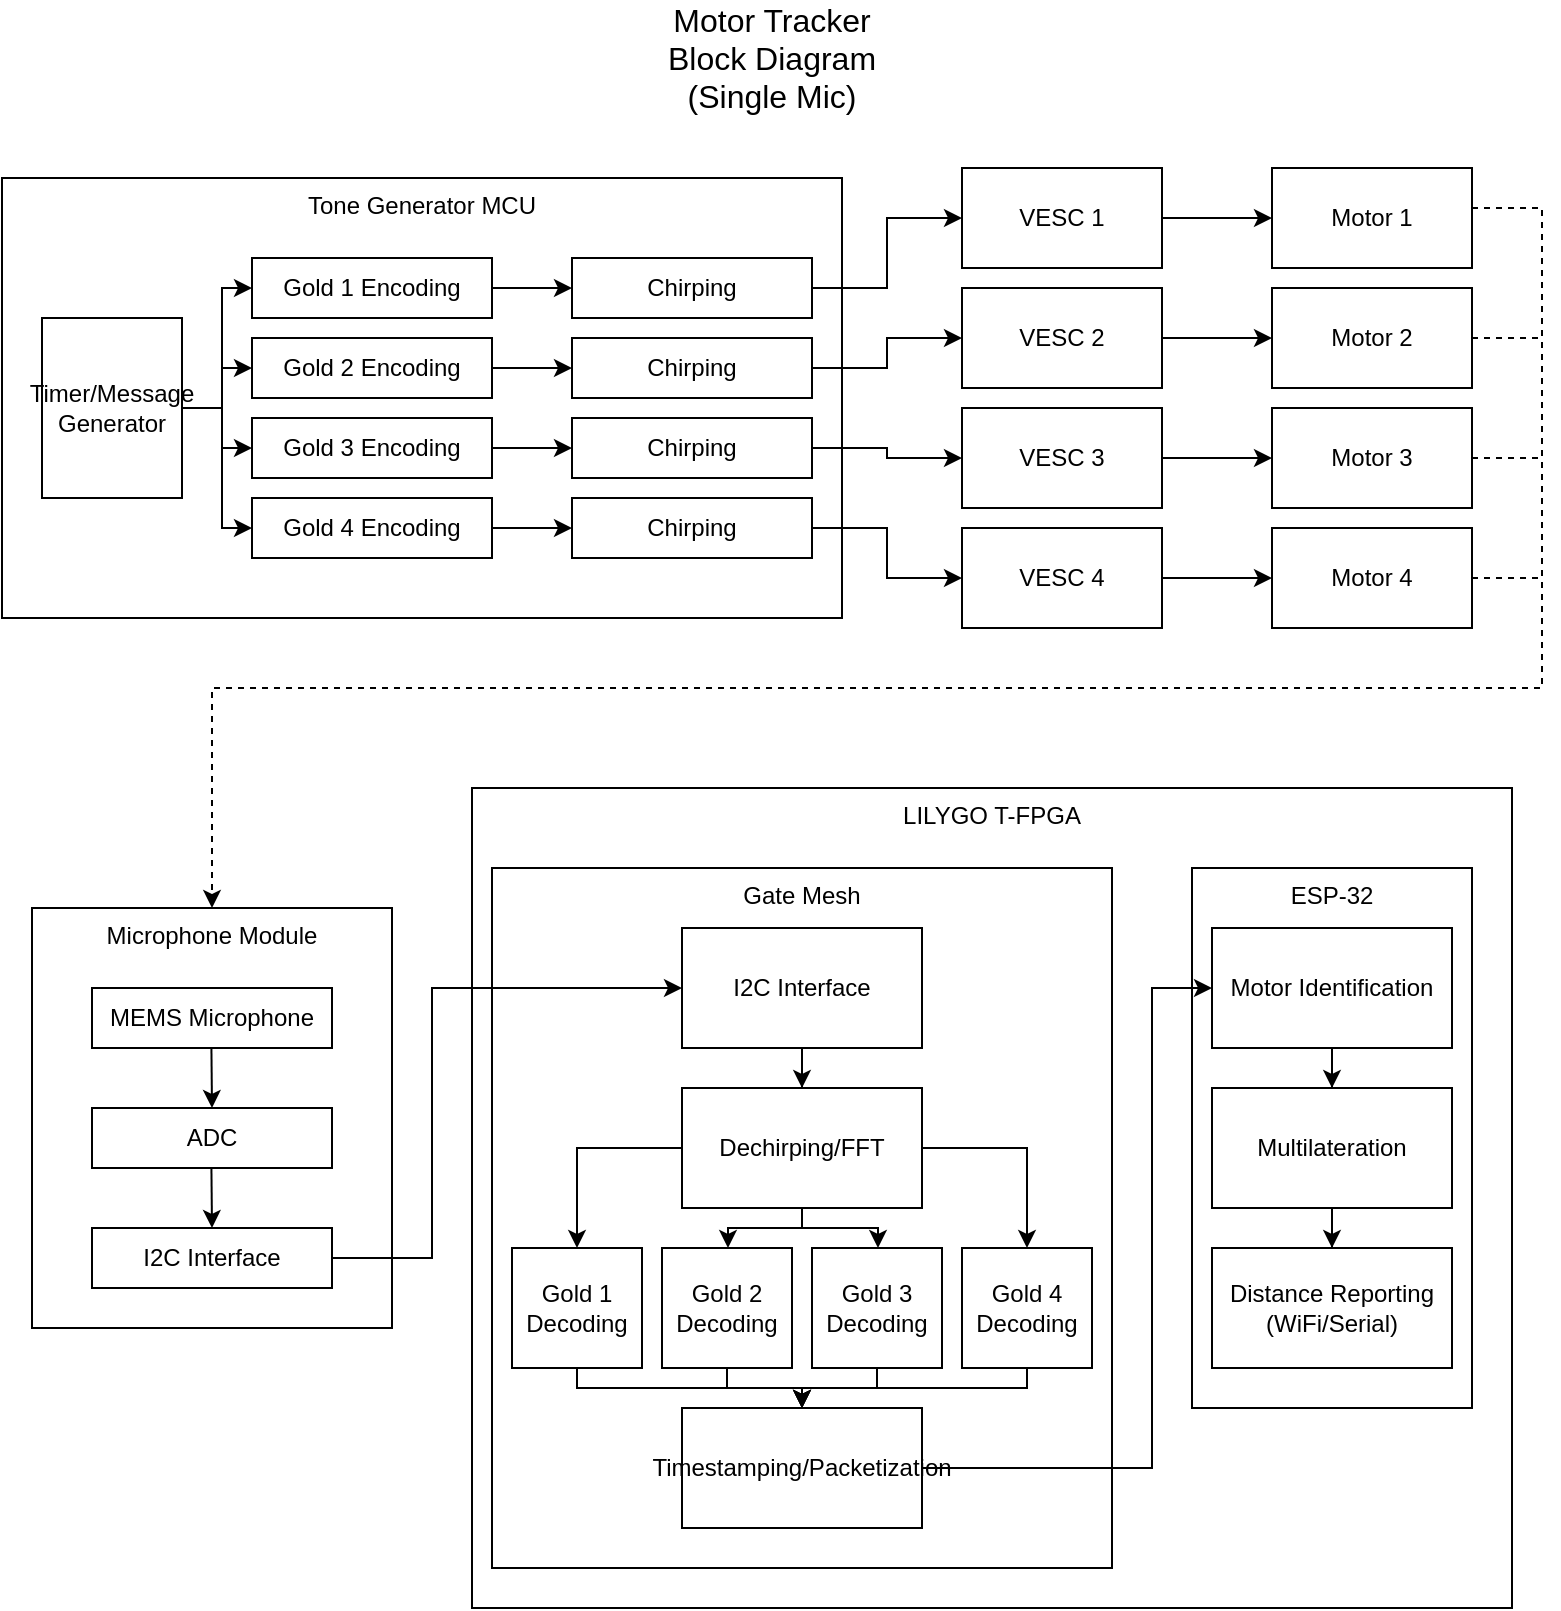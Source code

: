 <mxfile version="28.1.2">
  <diagram name="Page-1" id="JiWPZ9h_1q2T4OyDSVtu">
    <mxGraphModel dx="1351" dy="1938" grid="1" gridSize="10" guides="1" tooltips="1" connect="1" arrows="1" fold="1" page="1" pageScale="1" pageWidth="850" pageHeight="1100" math="0" shadow="0">
      <root>
        <mxCell id="0" />
        <mxCell id="1" parent="0" />
        <mxCell id="axjzoKotY6OT-XX8PcPx-15" value="LILYGO T-FPGA" style="rounded=0;whiteSpace=wrap;html=1;verticalAlign=top;" parent="1" vertex="1">
          <mxGeometry x="275" y="390" width="520" height="410" as="geometry" />
        </mxCell>
        <mxCell id="axjzoKotY6OT-XX8PcPx-2" value="Motor Tracker Block Diagram (Single Mic)" style="text;html=1;align=center;verticalAlign=middle;whiteSpace=wrap;rounded=0;fontSize=16;" parent="1" vertex="1">
          <mxGeometry x="365" y="10" width="120" height="30" as="geometry" />
        </mxCell>
        <mxCell id="axjzoKotY6OT-XX8PcPx-4" value="Microphone Module" style="rounded=0;whiteSpace=wrap;html=1;verticalAlign=top;" parent="1" vertex="1">
          <mxGeometry x="55" y="450" width="180" height="210" as="geometry" />
        </mxCell>
        <mxCell id="axjzoKotY6OT-XX8PcPx-5" value="MEMS Microphone" style="rounded=0;whiteSpace=wrap;html=1;" parent="1" vertex="1">
          <mxGeometry x="85" y="490" width="120" height="30" as="geometry" />
        </mxCell>
        <mxCell id="axjzoKotY6OT-XX8PcPx-6" value="ADC" style="rounded=0;whiteSpace=wrap;html=1;" parent="1" vertex="1">
          <mxGeometry x="85" y="550" width="120" height="30" as="geometry" />
        </mxCell>
        <mxCell id="axjzoKotY6OT-XX8PcPx-7" value="" style="endArrow=classic;html=1;rounded=0;entryX=0.5;entryY=0;entryDx=0;entryDy=0;" parent="1" target="axjzoKotY6OT-XX8PcPx-6" edge="1">
          <mxGeometry width="50" height="50" relative="1" as="geometry">
            <mxPoint x="144.71" y="520" as="sourcePoint" />
            <mxPoint x="144.71" y="570" as="targetPoint" />
          </mxGeometry>
        </mxCell>
        <mxCell id="axjzoKotY6OT-XX8PcPx-21" value="Gate Mesh" style="rounded=0;whiteSpace=wrap;html=1;verticalAlign=top;" parent="1" vertex="1">
          <mxGeometry x="285" y="430" width="310" height="350" as="geometry" />
        </mxCell>
        <mxCell id="axjzoKotY6OT-XX8PcPx-23" style="edgeStyle=orthogonalEdgeStyle;rounded=0;orthogonalLoop=1;jettySize=auto;html=1;entryX=0;entryY=0.5;entryDx=0;entryDy=0;" parent="1" source="axjzoKotY6OT-XX8PcPx-9" target="axjzoKotY6OT-XX8PcPx-13" edge="1">
          <mxGeometry relative="1" as="geometry">
            <Array as="points">
              <mxPoint x="255" y="625" />
              <mxPoint x="255" y="490" />
            </Array>
          </mxGeometry>
        </mxCell>
        <mxCell id="axjzoKotY6OT-XX8PcPx-9" value="&lt;div&gt;I2C Interface&lt;/div&gt;" style="rounded=0;whiteSpace=wrap;html=1;" parent="1" vertex="1">
          <mxGeometry x="85" y="610" width="120" height="30" as="geometry" />
        </mxCell>
        <mxCell id="axjzoKotY6OT-XX8PcPx-10" value="" style="endArrow=classic;html=1;rounded=0;entryX=0.5;entryY=0;entryDx=0;entryDy=0;" parent="1" target="axjzoKotY6OT-XX8PcPx-9" edge="1">
          <mxGeometry width="50" height="50" relative="1" as="geometry">
            <mxPoint x="144.71" y="580" as="sourcePoint" />
            <mxPoint x="144.71" y="630" as="targetPoint" />
          </mxGeometry>
        </mxCell>
        <mxCell id="axjzoKotY6OT-XX8PcPx-19" style="edgeStyle=orthogonalEdgeStyle;rounded=0;orthogonalLoop=1;jettySize=auto;html=1;" parent="1" source="axjzoKotY6OT-XX8PcPx-13" target="axjzoKotY6OT-XX8PcPx-17" edge="1">
          <mxGeometry relative="1" as="geometry" />
        </mxCell>
        <mxCell id="axjzoKotY6OT-XX8PcPx-13" value="&lt;div&gt;I2C Interface&lt;/div&gt;" style="rounded=0;whiteSpace=wrap;html=1;" parent="1" vertex="1">
          <mxGeometry x="380" y="460" width="120" height="60" as="geometry" />
        </mxCell>
        <mxCell id="KkfcDGEK2xUWVViiMSnf-19" style="edgeStyle=orthogonalEdgeStyle;rounded=0;orthogonalLoop=1;jettySize=auto;html=1;entryX=0.5;entryY=0;entryDx=0;entryDy=0;" edge="1" parent="1" source="axjzoKotY6OT-XX8PcPx-17" target="axjzoKotY6OT-XX8PcPx-20">
          <mxGeometry relative="1" as="geometry" />
        </mxCell>
        <mxCell id="KkfcDGEK2xUWVViiMSnf-24" style="edgeStyle=orthogonalEdgeStyle;rounded=0;orthogonalLoop=1;jettySize=auto;html=1;" edge="1" parent="1" source="axjzoKotY6OT-XX8PcPx-17" target="KkfcDGEK2xUWVViiMSnf-15">
          <mxGeometry relative="1" as="geometry">
            <Array as="points">
              <mxPoint x="440" y="610" />
              <mxPoint x="403" y="610" />
            </Array>
          </mxGeometry>
        </mxCell>
        <mxCell id="KkfcDGEK2xUWVViiMSnf-25" style="edgeStyle=orthogonalEdgeStyle;rounded=0;orthogonalLoop=1;jettySize=auto;html=1;" edge="1" parent="1" source="axjzoKotY6OT-XX8PcPx-17" target="KkfcDGEK2xUWVViiMSnf-16">
          <mxGeometry relative="1" as="geometry">
            <Array as="points">
              <mxPoint x="440" y="610" />
              <mxPoint x="478" y="610" />
            </Array>
          </mxGeometry>
        </mxCell>
        <mxCell id="KkfcDGEK2xUWVViiMSnf-26" style="edgeStyle=orthogonalEdgeStyle;rounded=0;orthogonalLoop=1;jettySize=auto;html=1;" edge="1" parent="1" source="axjzoKotY6OT-XX8PcPx-17" target="KkfcDGEK2xUWVViiMSnf-17">
          <mxGeometry relative="1" as="geometry" />
        </mxCell>
        <mxCell id="axjzoKotY6OT-XX8PcPx-17" value="Dechirping/FFT" style="whiteSpace=wrap;html=1;rounded=0;" parent="1" vertex="1">
          <mxGeometry x="380" y="540" width="120" height="60" as="geometry" />
        </mxCell>
        <mxCell id="KkfcDGEK2xUWVViiMSnf-27" style="edgeStyle=orthogonalEdgeStyle;rounded=0;orthogonalLoop=1;jettySize=auto;html=1;" edge="1" parent="1" source="axjzoKotY6OT-XX8PcPx-20" target="KkfcDGEK2xUWVViiMSnf-2">
          <mxGeometry relative="1" as="geometry">
            <Array as="points">
              <mxPoint x="327" y="690" />
              <mxPoint x="440" y="690" />
            </Array>
          </mxGeometry>
        </mxCell>
        <mxCell id="axjzoKotY6OT-XX8PcPx-20" value="Gold 1 Decoding" style="rounded=0;whiteSpace=wrap;html=1;" parent="1" vertex="1">
          <mxGeometry x="295" y="620" width="65" height="60" as="geometry" />
        </mxCell>
        <mxCell id="axjzoKotY6OT-XX8PcPx-24" value="&lt;div&gt;ESP-32&lt;/div&gt;" style="rounded=0;whiteSpace=wrap;html=1;verticalAlign=top;" parent="1" vertex="1">
          <mxGeometry x="635" y="430" width="140" height="270" as="geometry" />
        </mxCell>
        <mxCell id="KkfcDGEK2xUWVViiMSnf-7" style="edgeStyle=orthogonalEdgeStyle;rounded=0;orthogonalLoop=1;jettySize=auto;html=1;" edge="1" parent="1" source="axjzoKotY6OT-XX8PcPx-25" target="KkfcDGEK2xUWVViiMSnf-5">
          <mxGeometry relative="1" as="geometry" />
        </mxCell>
        <mxCell id="axjzoKotY6OT-XX8PcPx-25" value="Motor Identification" style="rounded=0;whiteSpace=wrap;html=1;" parent="1" vertex="1">
          <mxGeometry x="645" y="460" width="120" height="60" as="geometry" />
        </mxCell>
        <mxCell id="KkfcDGEK2xUWVViiMSnf-31" style="edgeStyle=orthogonalEdgeStyle;rounded=0;orthogonalLoop=1;jettySize=auto;html=1;" edge="1" parent="1" source="KkfcDGEK2xUWVViiMSnf-2" target="axjzoKotY6OT-XX8PcPx-25">
          <mxGeometry relative="1" as="geometry">
            <Array as="points">
              <mxPoint x="615" y="730" />
              <mxPoint x="615" y="490" />
            </Array>
          </mxGeometry>
        </mxCell>
        <mxCell id="KkfcDGEK2xUWVViiMSnf-2" value="&lt;div&gt;Timestamping/Packetization&lt;/div&gt;" style="rounded=0;whiteSpace=wrap;html=1;" vertex="1" parent="1">
          <mxGeometry x="380" y="700" width="120" height="60" as="geometry" />
        </mxCell>
        <mxCell id="KkfcDGEK2xUWVViiMSnf-8" style="edgeStyle=orthogonalEdgeStyle;rounded=0;orthogonalLoop=1;jettySize=auto;html=1;" edge="1" parent="1" source="KkfcDGEK2xUWVViiMSnf-5" target="KkfcDGEK2xUWVViiMSnf-6">
          <mxGeometry relative="1" as="geometry" />
        </mxCell>
        <mxCell id="KkfcDGEK2xUWVViiMSnf-5" value="&lt;div&gt;Multilateration&lt;/div&gt;" style="rounded=0;whiteSpace=wrap;html=1;" vertex="1" parent="1">
          <mxGeometry x="645" y="540" width="120" height="60" as="geometry" />
        </mxCell>
        <mxCell id="KkfcDGEK2xUWVViiMSnf-6" value="&lt;div&gt;Distance Reporting (WiFi/Serial)&lt;/div&gt;" style="rounded=0;whiteSpace=wrap;html=1;" vertex="1" parent="1">
          <mxGeometry x="645" y="620" width="120" height="60" as="geometry" />
        </mxCell>
        <mxCell id="KkfcDGEK2xUWVViiMSnf-28" style="edgeStyle=orthogonalEdgeStyle;rounded=0;orthogonalLoop=1;jettySize=auto;html=1;" edge="1" parent="1" source="KkfcDGEK2xUWVViiMSnf-15" target="KkfcDGEK2xUWVViiMSnf-2">
          <mxGeometry relative="1" as="geometry">
            <Array as="points">
              <mxPoint x="403" y="690" />
              <mxPoint x="440" y="690" />
            </Array>
          </mxGeometry>
        </mxCell>
        <mxCell id="KkfcDGEK2xUWVViiMSnf-15" value="Gold 2 Decoding" style="rounded=0;whiteSpace=wrap;html=1;" vertex="1" parent="1">
          <mxGeometry x="370" y="620" width="65" height="60" as="geometry" />
        </mxCell>
        <mxCell id="KkfcDGEK2xUWVViiMSnf-29" style="edgeStyle=orthogonalEdgeStyle;rounded=0;orthogonalLoop=1;jettySize=auto;html=1;" edge="1" parent="1" source="KkfcDGEK2xUWVViiMSnf-16" target="KkfcDGEK2xUWVViiMSnf-2">
          <mxGeometry relative="1" as="geometry">
            <Array as="points">
              <mxPoint x="477" y="690" />
              <mxPoint x="440" y="690" />
            </Array>
          </mxGeometry>
        </mxCell>
        <mxCell id="KkfcDGEK2xUWVViiMSnf-16" value="Gold 3 Decoding" style="rounded=0;whiteSpace=wrap;html=1;" vertex="1" parent="1">
          <mxGeometry x="445" y="620" width="65" height="60" as="geometry" />
        </mxCell>
        <mxCell id="KkfcDGEK2xUWVViiMSnf-30" style="edgeStyle=orthogonalEdgeStyle;rounded=0;orthogonalLoop=1;jettySize=auto;html=1;" edge="1" parent="1" source="KkfcDGEK2xUWVViiMSnf-17" target="KkfcDGEK2xUWVViiMSnf-2">
          <mxGeometry relative="1" as="geometry">
            <Array as="points">
              <mxPoint x="553" y="690" />
              <mxPoint x="440" y="690" />
            </Array>
          </mxGeometry>
        </mxCell>
        <mxCell id="KkfcDGEK2xUWVViiMSnf-17" value="Gold 4 Decoding" style="rounded=0;whiteSpace=wrap;html=1;" vertex="1" parent="1">
          <mxGeometry x="520" y="620" width="65" height="60" as="geometry" />
        </mxCell>
        <mxCell id="KkfcDGEK2xUWVViiMSnf-32" value="Tone Generator MCU" style="rounded=0;whiteSpace=wrap;html=1;verticalAlign=top;" vertex="1" parent="1">
          <mxGeometry x="40" y="85" width="420" height="220" as="geometry" />
        </mxCell>
        <mxCell id="KkfcDGEK2xUWVViiMSnf-56" style="edgeStyle=orthogonalEdgeStyle;rounded=0;orthogonalLoop=1;jettySize=auto;html=1;" edge="1" parent="1" source="KkfcDGEK2xUWVViiMSnf-33" target="KkfcDGEK2xUWVViiMSnf-34">
          <mxGeometry relative="1" as="geometry" />
        </mxCell>
        <mxCell id="KkfcDGEK2xUWVViiMSnf-57" style="edgeStyle=orthogonalEdgeStyle;rounded=0;orthogonalLoop=1;jettySize=auto;html=1;" edge="1" parent="1" source="KkfcDGEK2xUWVViiMSnf-33" target="KkfcDGEK2xUWVViiMSnf-35">
          <mxGeometry relative="1" as="geometry" />
        </mxCell>
        <mxCell id="KkfcDGEK2xUWVViiMSnf-58" style="edgeStyle=orthogonalEdgeStyle;rounded=0;orthogonalLoop=1;jettySize=auto;html=1;" edge="1" parent="1" source="KkfcDGEK2xUWVViiMSnf-33" target="KkfcDGEK2xUWVViiMSnf-36">
          <mxGeometry relative="1" as="geometry" />
        </mxCell>
        <mxCell id="KkfcDGEK2xUWVViiMSnf-59" style="edgeStyle=orthogonalEdgeStyle;rounded=0;orthogonalLoop=1;jettySize=auto;html=1;entryX=0;entryY=0.5;entryDx=0;entryDy=0;" edge="1" parent="1" source="KkfcDGEK2xUWVViiMSnf-33" target="KkfcDGEK2xUWVViiMSnf-37">
          <mxGeometry relative="1" as="geometry" />
        </mxCell>
        <mxCell id="KkfcDGEK2xUWVViiMSnf-33" value="Timer/Message Generator" style="rounded=0;whiteSpace=wrap;html=1;" vertex="1" parent="1">
          <mxGeometry x="60" y="155" width="70" height="90" as="geometry" />
        </mxCell>
        <mxCell id="KkfcDGEK2xUWVViiMSnf-60" style="edgeStyle=orthogonalEdgeStyle;rounded=0;orthogonalLoop=1;jettySize=auto;html=1;" edge="1" parent="1" source="KkfcDGEK2xUWVViiMSnf-34" target="KkfcDGEK2xUWVViiMSnf-38">
          <mxGeometry relative="1" as="geometry" />
        </mxCell>
        <mxCell id="KkfcDGEK2xUWVViiMSnf-34" value="Gold 1 Encoding" style="rounded=0;whiteSpace=wrap;html=1;" vertex="1" parent="1">
          <mxGeometry x="165" y="125" width="120" height="30" as="geometry" />
        </mxCell>
        <mxCell id="KkfcDGEK2xUWVViiMSnf-61" style="edgeStyle=orthogonalEdgeStyle;rounded=0;orthogonalLoop=1;jettySize=auto;html=1;" edge="1" parent="1" source="KkfcDGEK2xUWVViiMSnf-35" target="KkfcDGEK2xUWVViiMSnf-39">
          <mxGeometry relative="1" as="geometry" />
        </mxCell>
        <mxCell id="KkfcDGEK2xUWVViiMSnf-35" value="Gold 2 Encoding" style="rounded=0;whiteSpace=wrap;html=1;" vertex="1" parent="1">
          <mxGeometry x="165" y="165" width="120" height="30" as="geometry" />
        </mxCell>
        <mxCell id="KkfcDGEK2xUWVViiMSnf-62" style="edgeStyle=orthogonalEdgeStyle;rounded=0;orthogonalLoop=1;jettySize=auto;html=1;entryX=0;entryY=0.5;entryDx=0;entryDy=0;" edge="1" parent="1" source="KkfcDGEK2xUWVViiMSnf-36" target="KkfcDGEK2xUWVViiMSnf-40">
          <mxGeometry relative="1" as="geometry" />
        </mxCell>
        <mxCell id="KkfcDGEK2xUWVViiMSnf-36" value="Gold 3 Encoding" style="rounded=0;whiteSpace=wrap;html=1;" vertex="1" parent="1">
          <mxGeometry x="165" y="205" width="120" height="30" as="geometry" />
        </mxCell>
        <mxCell id="KkfcDGEK2xUWVViiMSnf-63" style="edgeStyle=orthogonalEdgeStyle;rounded=0;orthogonalLoop=1;jettySize=auto;html=1;" edge="1" parent="1" source="KkfcDGEK2xUWVViiMSnf-37" target="KkfcDGEK2xUWVViiMSnf-41">
          <mxGeometry relative="1" as="geometry" />
        </mxCell>
        <mxCell id="KkfcDGEK2xUWVViiMSnf-37" value="Gold 4 Encoding" style="rounded=0;whiteSpace=wrap;html=1;" vertex="1" parent="1">
          <mxGeometry x="165" y="245" width="120" height="30" as="geometry" />
        </mxCell>
        <mxCell id="KkfcDGEK2xUWVViiMSnf-64" style="edgeStyle=orthogonalEdgeStyle;rounded=0;orthogonalLoop=1;jettySize=auto;html=1;entryX=0;entryY=0.5;entryDx=0;entryDy=0;" edge="1" parent="1" source="KkfcDGEK2xUWVViiMSnf-38" target="KkfcDGEK2xUWVViiMSnf-42">
          <mxGeometry relative="1" as="geometry" />
        </mxCell>
        <mxCell id="KkfcDGEK2xUWVViiMSnf-38" value="Chirping" style="rounded=0;whiteSpace=wrap;html=1;" vertex="1" parent="1">
          <mxGeometry x="325" y="125" width="120" height="30" as="geometry" />
        </mxCell>
        <mxCell id="KkfcDGEK2xUWVViiMSnf-65" style="edgeStyle=orthogonalEdgeStyle;rounded=0;orthogonalLoop=1;jettySize=auto;html=1;entryX=0;entryY=0.5;entryDx=0;entryDy=0;" edge="1" parent="1" source="KkfcDGEK2xUWVViiMSnf-39" target="KkfcDGEK2xUWVViiMSnf-43">
          <mxGeometry relative="1" as="geometry" />
        </mxCell>
        <mxCell id="KkfcDGEK2xUWVViiMSnf-39" value="Chirping" style="rounded=0;whiteSpace=wrap;html=1;" vertex="1" parent="1">
          <mxGeometry x="325" y="165" width="120" height="30" as="geometry" />
        </mxCell>
        <mxCell id="KkfcDGEK2xUWVViiMSnf-66" style="edgeStyle=orthogonalEdgeStyle;rounded=0;orthogonalLoop=1;jettySize=auto;html=1;entryX=0;entryY=0.5;entryDx=0;entryDy=0;" edge="1" parent="1" source="KkfcDGEK2xUWVViiMSnf-40" target="KkfcDGEK2xUWVViiMSnf-44">
          <mxGeometry relative="1" as="geometry" />
        </mxCell>
        <mxCell id="KkfcDGEK2xUWVViiMSnf-40" value="Chirping" style="rounded=0;whiteSpace=wrap;html=1;" vertex="1" parent="1">
          <mxGeometry x="325" y="205" width="120" height="30" as="geometry" />
        </mxCell>
        <mxCell id="KkfcDGEK2xUWVViiMSnf-67" style="edgeStyle=orthogonalEdgeStyle;rounded=0;orthogonalLoop=1;jettySize=auto;html=1;entryX=0;entryY=0.5;entryDx=0;entryDy=0;" edge="1" parent="1" source="KkfcDGEK2xUWVViiMSnf-41" target="KkfcDGEK2xUWVViiMSnf-45">
          <mxGeometry relative="1" as="geometry" />
        </mxCell>
        <mxCell id="KkfcDGEK2xUWVViiMSnf-41" value="Chirping" style="rounded=0;whiteSpace=wrap;html=1;" vertex="1" parent="1">
          <mxGeometry x="325" y="245" width="120" height="30" as="geometry" />
        </mxCell>
        <mxCell id="KkfcDGEK2xUWVViiMSnf-68" style="edgeStyle=orthogonalEdgeStyle;rounded=0;orthogonalLoop=1;jettySize=auto;html=1;entryX=0;entryY=0.5;entryDx=0;entryDy=0;" edge="1" parent="1" source="KkfcDGEK2xUWVViiMSnf-42" target="KkfcDGEK2xUWVViiMSnf-48">
          <mxGeometry relative="1" as="geometry" />
        </mxCell>
        <mxCell id="KkfcDGEK2xUWVViiMSnf-42" value="VESC 1" style="rounded=0;whiteSpace=wrap;html=1;" vertex="1" parent="1">
          <mxGeometry x="520" y="80" width="100" height="50" as="geometry" />
        </mxCell>
        <mxCell id="KkfcDGEK2xUWVViiMSnf-69" style="edgeStyle=orthogonalEdgeStyle;rounded=0;orthogonalLoop=1;jettySize=auto;html=1;" edge="1" parent="1" source="KkfcDGEK2xUWVViiMSnf-43" target="KkfcDGEK2xUWVViiMSnf-49">
          <mxGeometry relative="1" as="geometry" />
        </mxCell>
        <mxCell id="KkfcDGEK2xUWVViiMSnf-43" value="VESC 2" style="rounded=0;whiteSpace=wrap;html=1;" vertex="1" parent="1">
          <mxGeometry x="520" y="140" width="100" height="50" as="geometry" />
        </mxCell>
        <mxCell id="KkfcDGEK2xUWVViiMSnf-70" style="edgeStyle=orthogonalEdgeStyle;rounded=0;orthogonalLoop=1;jettySize=auto;html=1;" edge="1" parent="1" source="KkfcDGEK2xUWVViiMSnf-44" target="KkfcDGEK2xUWVViiMSnf-50">
          <mxGeometry relative="1" as="geometry" />
        </mxCell>
        <mxCell id="KkfcDGEK2xUWVViiMSnf-44" value="VESC 3" style="rounded=0;whiteSpace=wrap;html=1;" vertex="1" parent="1">
          <mxGeometry x="520" y="200" width="100" height="50" as="geometry" />
        </mxCell>
        <mxCell id="KkfcDGEK2xUWVViiMSnf-71" style="edgeStyle=orthogonalEdgeStyle;rounded=0;orthogonalLoop=1;jettySize=auto;html=1;" edge="1" parent="1" source="KkfcDGEK2xUWVViiMSnf-45" target="KkfcDGEK2xUWVViiMSnf-51">
          <mxGeometry relative="1" as="geometry" />
        </mxCell>
        <mxCell id="KkfcDGEK2xUWVViiMSnf-45" value="VESC 4" style="rounded=0;whiteSpace=wrap;html=1;" vertex="1" parent="1">
          <mxGeometry x="520" y="260" width="100" height="50" as="geometry" />
        </mxCell>
        <mxCell id="KkfcDGEK2xUWVViiMSnf-52" style="edgeStyle=orthogonalEdgeStyle;rounded=0;orthogonalLoop=1;jettySize=auto;html=1;dashed=1;" edge="1" parent="1" source="KkfcDGEK2xUWVViiMSnf-48" target="axjzoKotY6OT-XX8PcPx-4">
          <mxGeometry relative="1" as="geometry">
            <Array as="points">
              <mxPoint x="810" y="100" />
              <mxPoint x="810" y="340" />
              <mxPoint x="145" y="340" />
            </Array>
          </mxGeometry>
        </mxCell>
        <mxCell id="KkfcDGEK2xUWVViiMSnf-48" value="Motor 1" style="rounded=0;whiteSpace=wrap;html=1;" vertex="1" parent="1">
          <mxGeometry x="675" y="80" width="100" height="50" as="geometry" />
        </mxCell>
        <mxCell id="KkfcDGEK2xUWVViiMSnf-53" style="edgeStyle=orthogonalEdgeStyle;rounded=0;orthogonalLoop=1;jettySize=auto;html=1;dashed=1;endArrow=none;endFill=0;" edge="1" parent="1" source="KkfcDGEK2xUWVViiMSnf-49">
          <mxGeometry relative="1" as="geometry">
            <mxPoint x="810" y="165" as="targetPoint" />
          </mxGeometry>
        </mxCell>
        <mxCell id="KkfcDGEK2xUWVViiMSnf-49" value="Motor 2" style="rounded=0;whiteSpace=wrap;html=1;" vertex="1" parent="1">
          <mxGeometry x="675" y="140" width="100" height="50" as="geometry" />
        </mxCell>
        <mxCell id="KkfcDGEK2xUWVViiMSnf-54" style="edgeStyle=orthogonalEdgeStyle;rounded=0;orthogonalLoop=1;jettySize=auto;html=1;endArrow=none;endFill=0;dashed=1;" edge="1" parent="1" source="KkfcDGEK2xUWVViiMSnf-50">
          <mxGeometry relative="1" as="geometry">
            <mxPoint x="810" y="225" as="targetPoint" />
          </mxGeometry>
        </mxCell>
        <mxCell id="KkfcDGEK2xUWVViiMSnf-50" value="Motor 3" style="rounded=0;whiteSpace=wrap;html=1;" vertex="1" parent="1">
          <mxGeometry x="675" y="200" width="100" height="50" as="geometry" />
        </mxCell>
        <mxCell id="KkfcDGEK2xUWVViiMSnf-55" style="edgeStyle=orthogonalEdgeStyle;rounded=0;orthogonalLoop=1;jettySize=auto;html=1;dashed=1;endArrow=none;endFill=0;" edge="1" parent="1" source="KkfcDGEK2xUWVViiMSnf-51">
          <mxGeometry relative="1" as="geometry">
            <mxPoint x="810" y="285" as="targetPoint" />
          </mxGeometry>
        </mxCell>
        <mxCell id="KkfcDGEK2xUWVViiMSnf-51" value="&lt;div&gt;Motor 4&lt;/div&gt;" style="rounded=0;whiteSpace=wrap;html=1;" vertex="1" parent="1">
          <mxGeometry x="675" y="260" width="100" height="50" as="geometry" />
        </mxCell>
      </root>
    </mxGraphModel>
  </diagram>
</mxfile>
